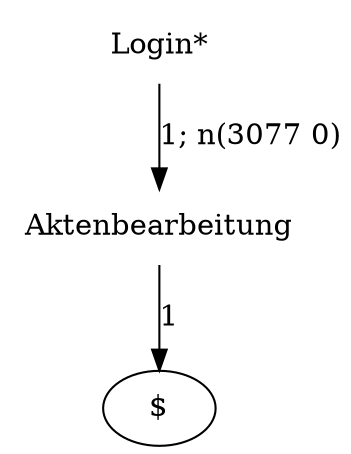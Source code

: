 digraph G {"Login*" [label="Login*",shape=none];"Aktenbearbeitung" [label="Aktenbearbeitung",shape=none];"Login*"->"Aktenbearbeitung" [style=solid,label="1; n(3077 0)"];"Aktenbearbeitung"->"$" [style=solid,label="1"];}